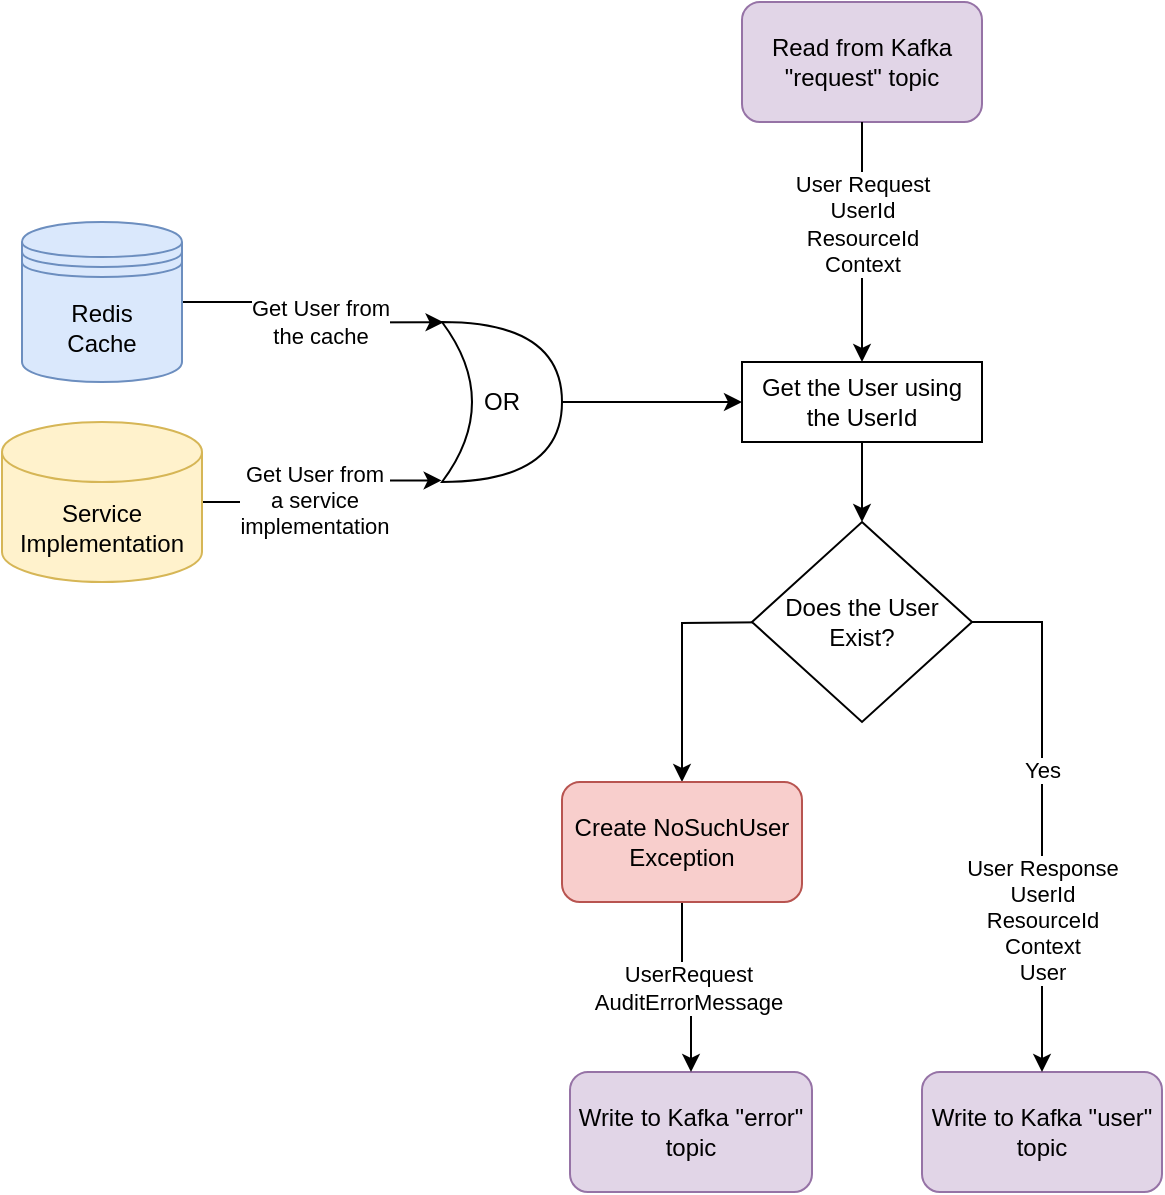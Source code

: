 <mxfile version="14.9.1" type="device"><diagram id="DdMR5nRGpSJn8HT7XxAo" name="Page-1"><mxGraphModel dx="2062" dy="1122" grid="1" gridSize="10" guides="1" tooltips="1" connect="1" arrows="1" fold="1" page="1" pageScale="1" pageWidth="827" pageHeight="1169" math="0" shadow="0"><root><mxCell id="0"/><mxCell id="1" parent="0"/><mxCell id="6e5NcpTGGkbCfKrbYcaW-2" value="&lt;span&gt;Read from Kafka &quot;request&quot; topic&lt;/span&gt;" style="rounded=1;whiteSpace=wrap;html=1;fillColor=#e1d5e7;strokeColor=#9673a6;" parent="1" vertex="1"><mxGeometry x="400" y="20" width="120" height="60" as="geometry"/></mxCell><mxCell id="jcX0U4U3rV2kZrXB9U3J-15" style="edgeStyle=orthogonalEdgeStyle;rounded=0;orthogonalLoop=1;jettySize=auto;html=1;exitX=0.5;exitY=1;exitDx=0;exitDy=0;" parent="1" source="6e5NcpTGGkbCfKrbYcaW-7" target="jcX0U4U3rV2kZrXB9U3J-14" edge="1"><mxGeometry relative="1" as="geometry"/></mxCell><mxCell id="6e5NcpTGGkbCfKrbYcaW-7" value="Get the User using the UserId" style="rounded=0;whiteSpace=wrap;html=1;" parent="1" vertex="1"><mxGeometry x="400" y="200" width="120" height="40" as="geometry"/></mxCell><mxCell id="6e5NcpTGGkbCfKrbYcaW-8" value="" style="endArrow=classic;html=1;exitX=0.5;exitY=1;exitDx=0;exitDy=0;" parent="1" source="6e5NcpTGGkbCfKrbYcaW-2" target="6e5NcpTGGkbCfKrbYcaW-7" edge="1"><mxGeometry width="50" height="50" relative="1" as="geometry"><mxPoint x="310" y="300" as="sourcePoint"/><mxPoint x="360" y="250" as="targetPoint"/></mxGeometry></mxCell><mxCell id="6e5NcpTGGkbCfKrbYcaW-9" value="User Request&lt;br&gt;UserId&lt;br&gt;ResourceId&lt;br&gt;Context" style="edgeLabel;html=1;align=center;verticalAlign=middle;resizable=0;points=[];" parent="6e5NcpTGGkbCfKrbYcaW-8" vertex="1" connectable="0"><mxGeometry x="0.04" relative="1" as="geometry"><mxPoint y="-12" as="offset"/></mxGeometry></mxCell><mxCell id="jcX0U4U3rV2kZrXB9U3J-9" style="edgeStyle=orthogonalEdgeStyle;rounded=0;orthogonalLoop=1;jettySize=auto;html=1;exitX=1;exitY=0.5;exitDx=0;exitDy=0;entryX=0.013;entryY=0.002;entryDx=0;entryDy=0;entryPerimeter=0;" parent="1" source="fgl00_PuPxQVnSJDjyZL-1" target="x2b0yPsBjHddbLhoMNGu-2" edge="1"><mxGeometry relative="1" as="geometry"><Array as="points"><mxPoint x="185" y="170"/><mxPoint x="185" y="180"/></Array></mxGeometry></mxCell><mxCell id="jcX0U4U3rV2kZrXB9U3J-11" value="&lt;div&gt;Get User from &lt;br&gt;&lt;/div&gt;&lt;div&gt;the cache&lt;/div&gt;" style="edgeLabel;html=1;align=center;verticalAlign=middle;resizable=0;points=[];" parent="jcX0U4U3rV2kZrXB9U3J-9" vertex="1" connectable="0"><mxGeometry x="-0.231" relative="1" as="geometry"><mxPoint x="15" y="10" as="offset"/></mxGeometry></mxCell><mxCell id="fgl00_PuPxQVnSJDjyZL-1" value="&lt;div&gt;&lt;span&gt;Redis&lt;/span&gt;&lt;/div&gt;&lt;div&gt;&lt;span&gt;Cache&lt;/span&gt;&lt;/div&gt;" style="shape=datastore;whiteSpace=wrap;html=1;labelBackgroundColor=none;fillColor=#dae8fc;strokeColor=#6c8ebf;" parent="1" vertex="1"><mxGeometry x="40" y="130" width="80" height="80" as="geometry"/></mxCell><mxCell id="jcX0U4U3rV2kZrXB9U3J-10" style="edgeStyle=orthogonalEdgeStyle;rounded=0;orthogonalLoop=1;jettySize=auto;html=1;exitX=1;exitY=0.5;exitDx=0;exitDy=0;exitPerimeter=0;entryX=-0.003;entryY=0.99;entryDx=0;entryDy=0;entryPerimeter=0;" parent="1" source="fgl00_PuPxQVnSJDjyZL-9" target="x2b0yPsBjHddbLhoMNGu-2" edge="1"><mxGeometry relative="1" as="geometry"><mxPoint x="240" y="290" as="targetPoint"/><Array as="points"><mxPoint x="190" y="270"/><mxPoint x="190" y="259"/></Array></mxGeometry></mxCell><mxCell id="jcX0U4U3rV2kZrXB9U3J-12" value="&lt;div&gt;Get User from &lt;br&gt;&lt;/div&gt;&lt;div&gt;a service &lt;br&gt;&lt;/div&gt;&lt;div&gt;implementation&lt;/div&gt;" style="edgeLabel;html=1;align=center;verticalAlign=middle;resizable=0;points=[];" parent="jcX0U4U3rV2kZrXB9U3J-10" vertex="1" connectable="0"><mxGeometry x="0.233" relative="1" as="geometry"><mxPoint x="-14" y="10" as="offset"/></mxGeometry></mxCell><mxCell id="fgl00_PuPxQVnSJDjyZL-9" value="Service Implementation" style="shape=cylinder3;whiteSpace=wrap;html=1;boundedLbl=1;backgroundOutline=1;size=15;fillColor=#fff2cc;strokeColor=#d6b656;" parent="1" vertex="1"><mxGeometry x="30" y="230" width="100" height="80" as="geometry"/></mxCell><mxCell id="jcX0U4U3rV2kZrXB9U3J-8" style="edgeStyle=orthogonalEdgeStyle;rounded=0;orthogonalLoop=1;jettySize=auto;html=1;exitX=1;exitY=0.5;exitDx=0;exitDy=0;exitPerimeter=0;entryX=0;entryY=0.5;entryDx=0;entryDy=0;" parent="1" source="x2b0yPsBjHddbLhoMNGu-2" target="6e5NcpTGGkbCfKrbYcaW-7" edge="1"><mxGeometry relative="1" as="geometry"/></mxCell><mxCell id="x2b0yPsBjHddbLhoMNGu-2" value="&lt;div&gt;OR&lt;/div&gt;" style="shape=xor;whiteSpace=wrap;html=1;rotation=0;" parent="1" vertex="1"><mxGeometry x="250" y="180" width="60" height="80" as="geometry"/></mxCell><mxCell id="jcX0U4U3rV2kZrXB9U3J-1" value="&lt;span&gt;Write to Kafka &quot;user&quot; topic&lt;/span&gt;" style="rounded=1;whiteSpace=wrap;html=1;fillColor=#e1d5e7;strokeColor=#9673a6;" parent="1" vertex="1"><mxGeometry x="490" y="555" width="120" height="60" as="geometry"/></mxCell><mxCell id="jcX0U4U3rV2kZrXB9U3J-4" value="Write to Kafka &quot;error&quot; topic" style="rounded=1;whiteSpace=wrap;html=1;fillColor=#e1d5e7;strokeColor=#9673a6;" parent="1" vertex="1"><mxGeometry x="314" y="555" width="121" height="60" as="geometry"/></mxCell><mxCell id="jcX0U4U3rV2kZrXB9U3J-18" value="&lt;div&gt;User Response&lt;/div&gt;&lt;div&gt;UserId&lt;/div&gt;ResourceId&lt;br&gt;Context&lt;br&gt;User" style="edgeStyle=orthogonalEdgeStyle;rounded=0;orthogonalLoop=1;jettySize=auto;html=1;exitX=1;exitY=0.5;exitDx=0;exitDy=0;" parent="1" source="jcX0U4U3rV2kZrXB9U3J-14" target="jcX0U4U3rV2kZrXB9U3J-1" edge="1"><mxGeometry x="0.41" relative="1" as="geometry"><mxPoint as="offset"/></mxGeometry></mxCell><mxCell id="jcX0U4U3rV2kZrXB9U3J-19" value="Yes" style="edgeLabel;html=1;align=center;verticalAlign=middle;resizable=0;points=[];" parent="jcX0U4U3rV2kZrXB9U3J-18" vertex="1" connectable="0"><mxGeometry x="-0.16" relative="1" as="geometry"><mxPoint as="offset"/></mxGeometry></mxCell><mxCell id="EY_lLobaf8yEgmCbsTKH-4" style="edgeStyle=orthogonalEdgeStyle;rounded=0;orthogonalLoop=1;jettySize=auto;html=1;exitX=0;exitY=0.5;exitDx=0;exitDy=0;entryX=0.5;entryY=0;entryDx=0;entryDy=0;" edge="1" parent="1" target="EY_lLobaf8yEgmCbsTKH-2"><mxGeometry relative="1" as="geometry"><mxPoint x="435" y="330" as="sourcePoint"/></mxGeometry></mxCell><mxCell id="jcX0U4U3rV2kZrXB9U3J-14" value="&lt;div&gt;Does the User&lt;/div&gt;&lt;div&gt;Exist?&lt;/div&gt;" style="rhombus;whiteSpace=wrap;html=1;" parent="1" vertex="1"><mxGeometry x="405" y="280" width="110" height="100" as="geometry"/></mxCell><mxCell id="EY_lLobaf8yEgmCbsTKH-3" value="UserRequest&lt;br&gt;AuditErrorMessage" style="edgeStyle=orthogonalEdgeStyle;rounded=0;orthogonalLoop=1;jettySize=auto;html=1;exitX=0.5;exitY=1;exitDx=0;exitDy=0;entryX=0.5;entryY=0;entryDx=0;entryDy=0;" edge="1" parent="1" source="EY_lLobaf8yEgmCbsTKH-2" target="jcX0U4U3rV2kZrXB9U3J-4"><mxGeometry relative="1" as="geometry"/></mxCell><mxCell id="EY_lLobaf8yEgmCbsTKH-2" value="Create NoSuchUser Exception" style="rounded=1;whiteSpace=wrap;html=1;fillColor=#f8cecc;strokeColor=#b85450;" vertex="1" parent="1"><mxGeometry x="310" y="410" width="120" height="60" as="geometry"/></mxCell></root></mxGraphModel></diagram></mxfile>